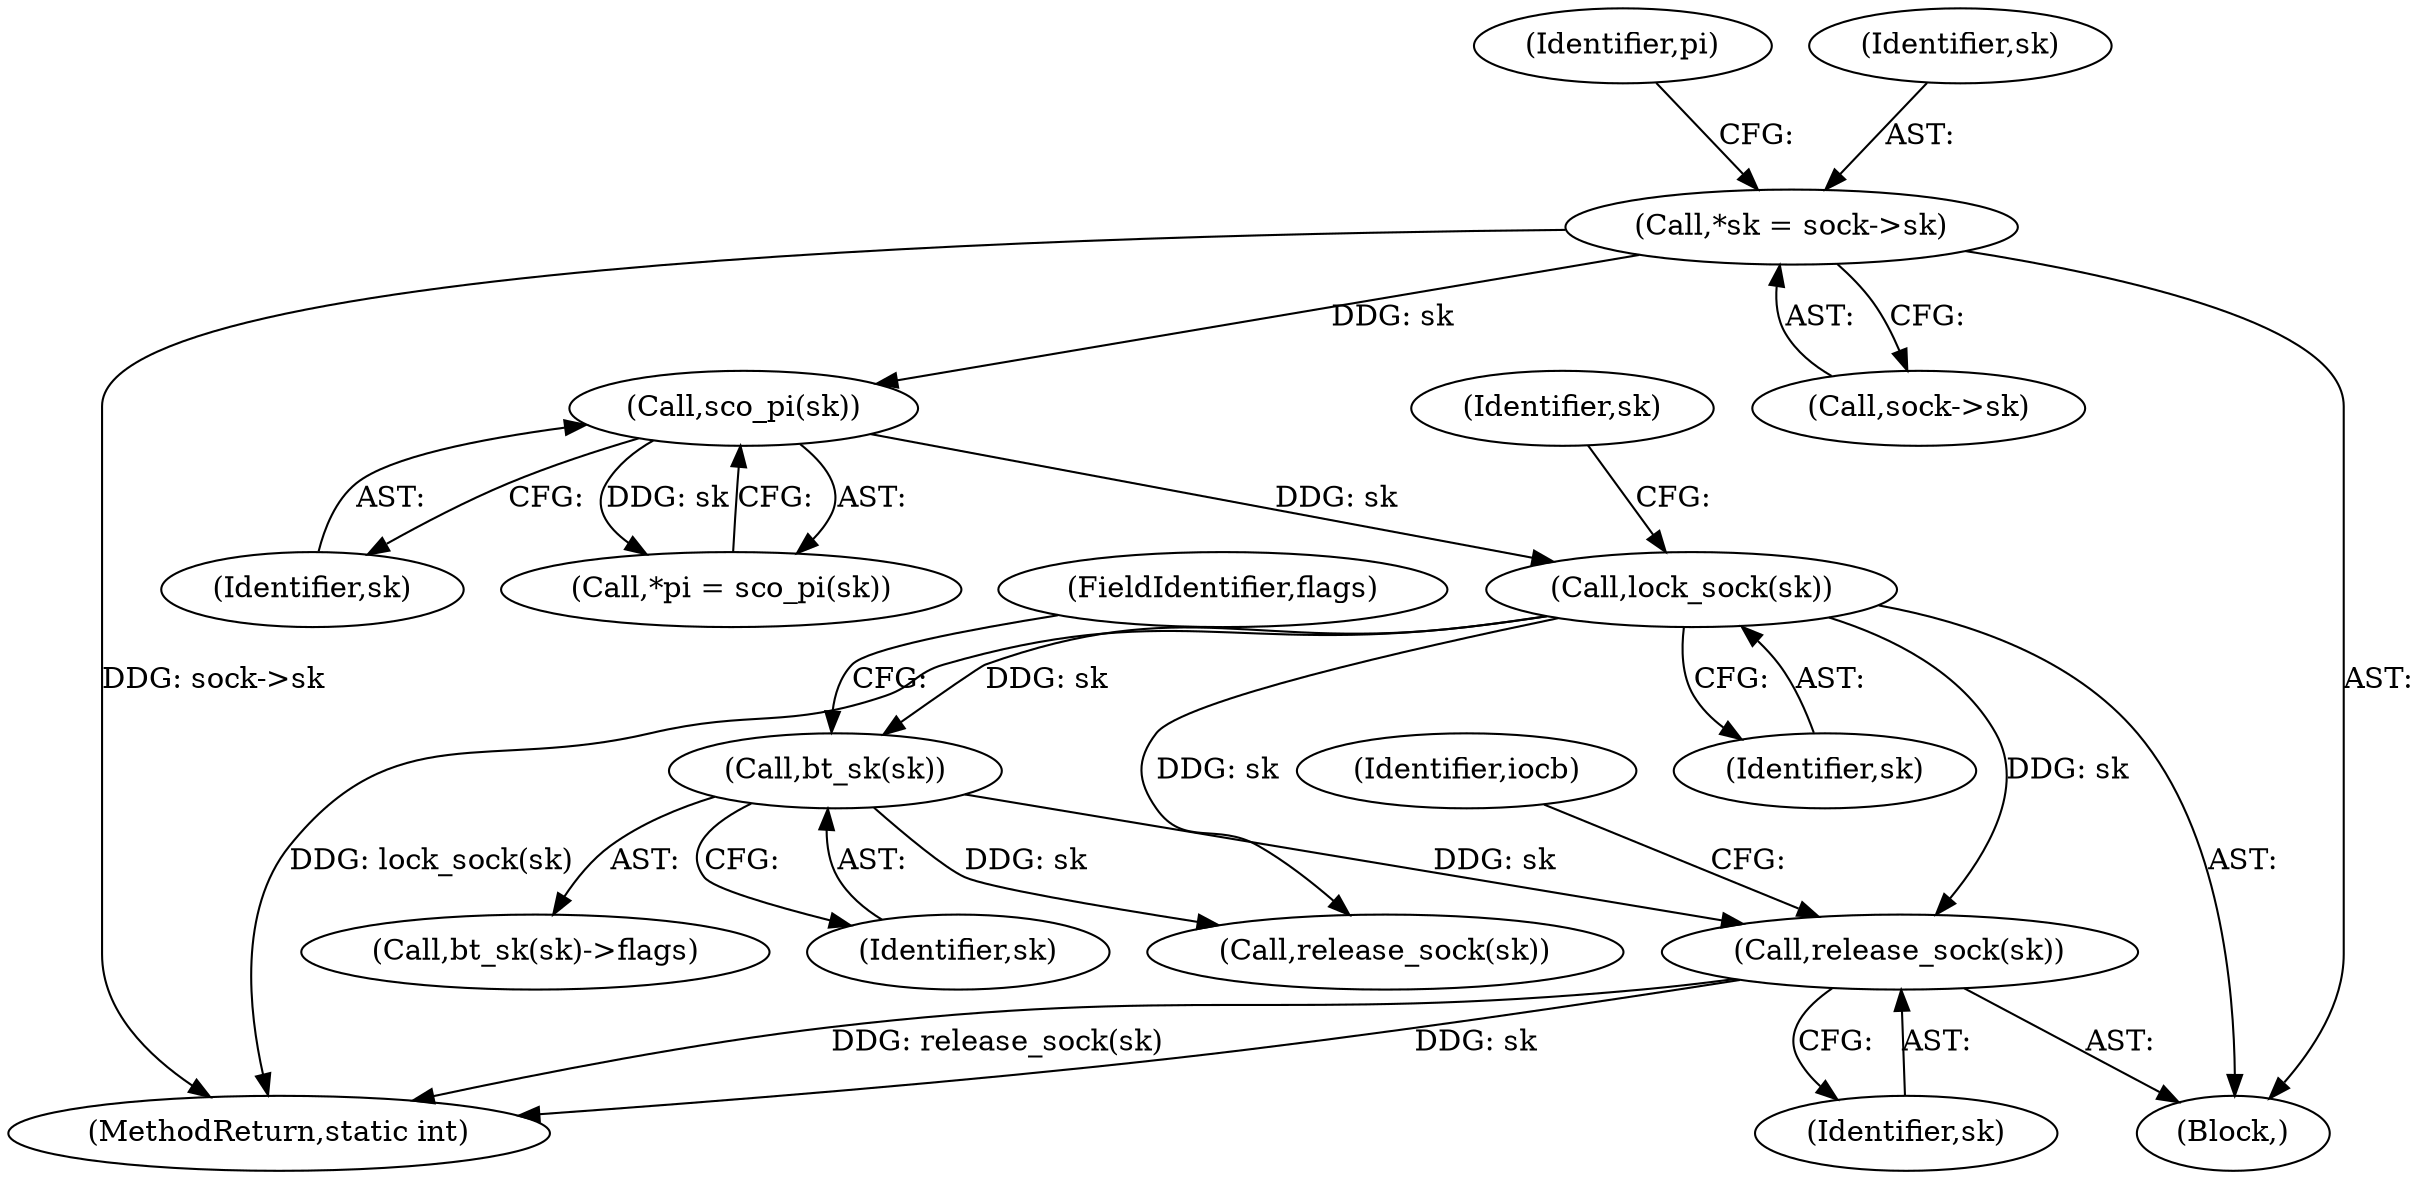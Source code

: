 digraph "0_linux_f3d3342602f8bcbf37d7c46641cb9bca7618eb1c_10@pointer" {
"1000153" [label="(Call,release_sock(sk))"];
"1000131" [label="(Call,bt_sk(sk))"];
"1000118" [label="(Call,lock_sock(sk))"];
"1000116" [label="(Call,sco_pi(sk))"];
"1000108" [label="(Call,*sk = sock->sk)"];
"1000133" [label="(FieldIdentifier,flags)"];
"1000119" [label="(Identifier,sk)"];
"1000114" [label="(Call,*pi = sco_pi(sk))"];
"1000154" [label="(Identifier,sk)"];
"1000162" [label="(MethodReturn,static int)"];
"1000131" [label="(Call,bt_sk(sk))"];
"1000108" [label="(Call,*sk = sock->sk)"];
"1000117" [label="(Identifier,sk)"];
"1000106" [label="(Block,)"];
"1000116" [label="(Call,sco_pi(sk))"];
"1000115" [label="(Identifier,pi)"];
"1000157" [label="(Identifier,iocb)"];
"1000153" [label="(Call,release_sock(sk))"];
"1000118" [label="(Call,lock_sock(sk))"];
"1000130" [label="(Call,bt_sk(sk)->flags)"];
"1000124" [label="(Identifier,sk)"];
"1000109" [label="(Identifier,sk)"];
"1000132" [label="(Identifier,sk)"];
"1000110" [label="(Call,sock->sk)"];
"1000149" [label="(Call,release_sock(sk))"];
"1000153" -> "1000106"  [label="AST: "];
"1000153" -> "1000154"  [label="CFG: "];
"1000154" -> "1000153"  [label="AST: "];
"1000157" -> "1000153"  [label="CFG: "];
"1000153" -> "1000162"  [label="DDG: sk"];
"1000153" -> "1000162"  [label="DDG: release_sock(sk)"];
"1000131" -> "1000153"  [label="DDG: sk"];
"1000118" -> "1000153"  [label="DDG: sk"];
"1000131" -> "1000130"  [label="AST: "];
"1000131" -> "1000132"  [label="CFG: "];
"1000132" -> "1000131"  [label="AST: "];
"1000133" -> "1000131"  [label="CFG: "];
"1000118" -> "1000131"  [label="DDG: sk"];
"1000131" -> "1000149"  [label="DDG: sk"];
"1000118" -> "1000106"  [label="AST: "];
"1000118" -> "1000119"  [label="CFG: "];
"1000119" -> "1000118"  [label="AST: "];
"1000124" -> "1000118"  [label="CFG: "];
"1000118" -> "1000162"  [label="DDG: lock_sock(sk)"];
"1000116" -> "1000118"  [label="DDG: sk"];
"1000118" -> "1000149"  [label="DDG: sk"];
"1000116" -> "1000114"  [label="AST: "];
"1000116" -> "1000117"  [label="CFG: "];
"1000117" -> "1000116"  [label="AST: "];
"1000114" -> "1000116"  [label="CFG: "];
"1000116" -> "1000114"  [label="DDG: sk"];
"1000108" -> "1000116"  [label="DDG: sk"];
"1000108" -> "1000106"  [label="AST: "];
"1000108" -> "1000110"  [label="CFG: "];
"1000109" -> "1000108"  [label="AST: "];
"1000110" -> "1000108"  [label="AST: "];
"1000115" -> "1000108"  [label="CFG: "];
"1000108" -> "1000162"  [label="DDG: sock->sk"];
}
